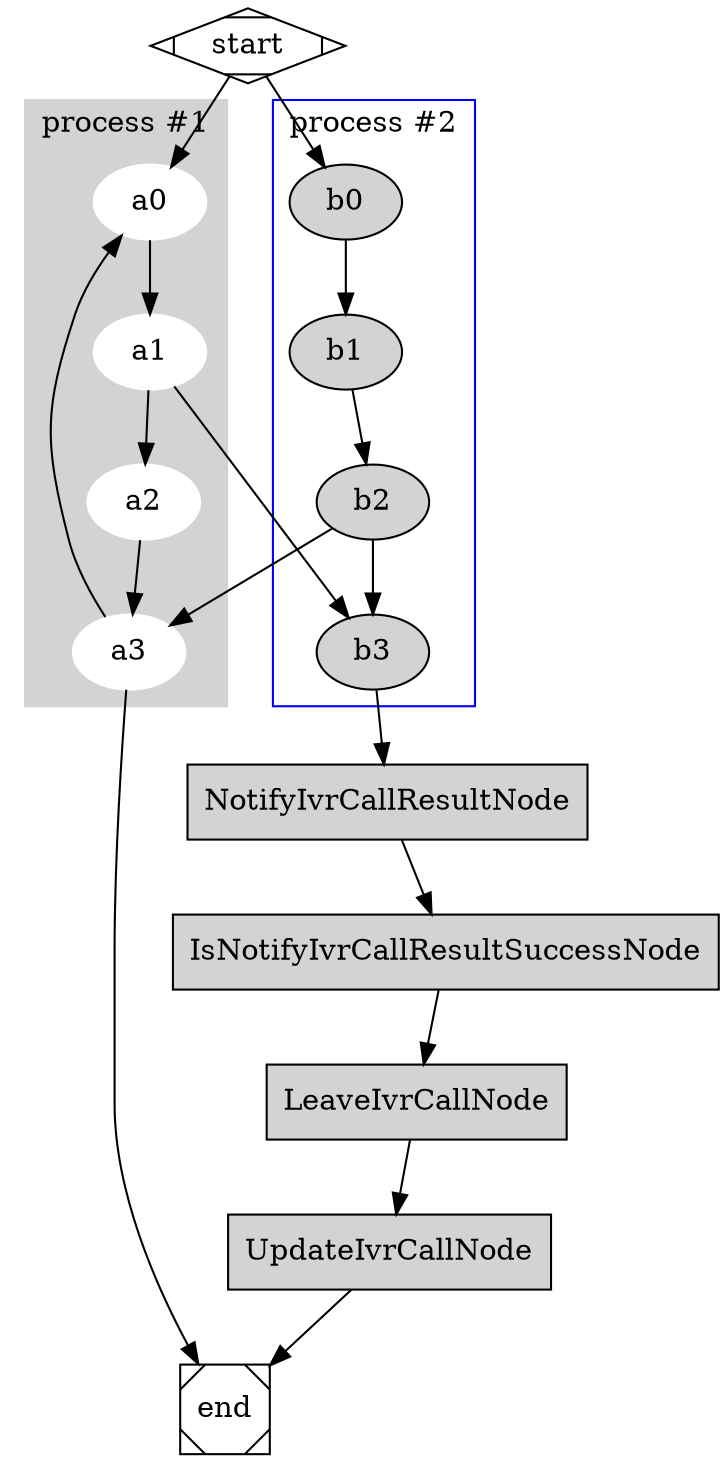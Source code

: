 digraph G {
    subgraph cluster0 {
        node [style=filled,color=white];
        style=filled;
        color=lightgrey;
        a0 -> a1 -> a2 -> a3;

        label = "process #1";
    }

    subgraph cluster1 {
        node [style=filled];
        b0 -> b1 -> b2 -> b3;
        label = "process #2";
        color=blue
    }

    subgraph "notifyIvrResultSubFlow" {
        node [style=filled, shape=box];
        style=filled;
        color=blue;

        label="notifyIvrResultSubFlow";

        NotifyIvrCallResultNode -> IsNotifyIvrCallResultSuccessNode -> LeaveIvrCallNode -> UpdateIvrCallNode;
    }
    
    start -> a0;
    start -> b0;
    a1 -> b3;
    b2 -> a3;
    a3 -> a0;
    a3 -> end;
    b3 -> NotifyIvrCallResultNode;
    UpdateIvrCallNode -> end;

    start [shape=Mdiamond];
    end [shape=Msquare];
}